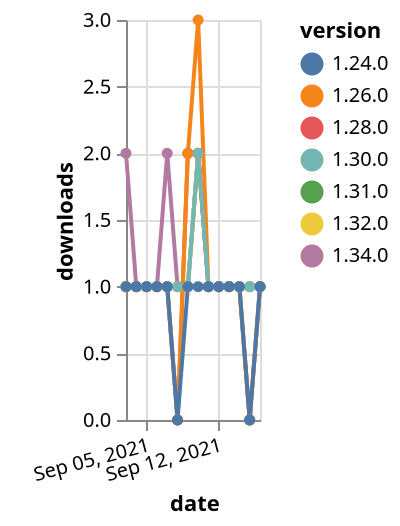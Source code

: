 {"$schema": "https://vega.github.io/schema/vega-lite/v5.json", "description": "A simple bar chart with embedded data.", "data": {"values": [{"date": "2021-09-03", "total": 135, "delta": 1, "version": "1.31.0"}, {"date": "2021-09-04", "total": 136, "delta": 1, "version": "1.31.0"}, {"date": "2021-09-05", "total": 137, "delta": 1, "version": "1.31.0"}, {"date": "2021-09-06", "total": 138, "delta": 1, "version": "1.31.0"}, {"date": "2021-09-07", "total": 139, "delta": 1, "version": "1.31.0"}, {"date": "2021-09-08", "total": 140, "delta": 1, "version": "1.31.0"}, {"date": "2021-09-09", "total": 141, "delta": 1, "version": "1.31.0"}, {"date": "2021-09-10", "total": 143, "delta": 2, "version": "1.31.0"}, {"date": "2021-09-11", "total": 144, "delta": 1, "version": "1.31.0"}, {"date": "2021-09-12", "total": 145, "delta": 1, "version": "1.31.0"}, {"date": "2021-09-13", "total": 146, "delta": 1, "version": "1.31.0"}, {"date": "2021-09-14", "total": 147, "delta": 1, "version": "1.31.0"}, {"date": "2021-09-15", "total": 148, "delta": 1, "version": "1.31.0"}, {"date": "2021-09-16", "total": 149, "delta": 1, "version": "1.31.0"}, {"date": "2021-09-03", "total": 114, "delta": 2, "version": "1.34.0"}, {"date": "2021-09-04", "total": 115, "delta": 1, "version": "1.34.0"}, {"date": "2021-09-05", "total": 116, "delta": 1, "version": "1.34.0"}, {"date": "2021-09-06", "total": 117, "delta": 1, "version": "1.34.0"}, {"date": "2021-09-07", "total": 119, "delta": 2, "version": "1.34.0"}, {"date": "2021-09-08", "total": 120, "delta": 1, "version": "1.34.0"}, {"date": "2021-09-09", "total": 121, "delta": 1, "version": "1.34.0"}, {"date": "2021-09-10", "total": 123, "delta": 2, "version": "1.34.0"}, {"date": "2021-09-11", "total": 124, "delta": 1, "version": "1.34.0"}, {"date": "2021-09-12", "total": 125, "delta": 1, "version": "1.34.0"}, {"date": "2021-09-13", "total": 126, "delta": 1, "version": "1.34.0"}, {"date": "2021-09-14", "total": 127, "delta": 1, "version": "1.34.0"}, {"date": "2021-09-15", "total": 128, "delta": 1, "version": "1.34.0"}, {"date": "2021-09-16", "total": 129, "delta": 1, "version": "1.34.0"}, {"date": "2021-09-03", "total": 168, "delta": 1, "version": "1.32.0"}, {"date": "2021-09-04", "total": 169, "delta": 1, "version": "1.32.0"}, {"date": "2021-09-05", "total": 170, "delta": 1, "version": "1.32.0"}, {"date": "2021-09-06", "total": 171, "delta": 1, "version": "1.32.0"}, {"date": "2021-09-07", "total": 172, "delta": 1, "version": "1.32.0"}, {"date": "2021-09-08", "total": 173, "delta": 1, "version": "1.32.0"}, {"date": "2021-09-09", "total": 174, "delta": 1, "version": "1.32.0"}, {"date": "2021-09-10", "total": 176, "delta": 2, "version": "1.32.0"}, {"date": "2021-09-11", "total": 177, "delta": 1, "version": "1.32.0"}, {"date": "2021-09-12", "total": 178, "delta": 1, "version": "1.32.0"}, {"date": "2021-09-13", "total": 179, "delta": 1, "version": "1.32.0"}, {"date": "2021-09-14", "total": 180, "delta": 1, "version": "1.32.0"}, {"date": "2021-09-15", "total": 181, "delta": 1, "version": "1.32.0"}, {"date": "2021-09-16", "total": 182, "delta": 1, "version": "1.32.0"}, {"date": "2021-09-03", "total": 170, "delta": 1, "version": "1.28.0"}, {"date": "2021-09-04", "total": 171, "delta": 1, "version": "1.28.0"}, {"date": "2021-09-05", "total": 172, "delta": 1, "version": "1.28.0"}, {"date": "2021-09-06", "total": 173, "delta": 1, "version": "1.28.0"}, {"date": "2021-09-07", "total": 174, "delta": 1, "version": "1.28.0"}, {"date": "2021-09-08", "total": 174, "delta": 0, "version": "1.28.0"}, {"date": "2021-09-09", "total": 176, "delta": 2, "version": "1.28.0"}, {"date": "2021-09-10", "total": 178, "delta": 2, "version": "1.28.0"}, {"date": "2021-09-11", "total": 179, "delta": 1, "version": "1.28.0"}, {"date": "2021-09-12", "total": 180, "delta": 1, "version": "1.28.0"}, {"date": "2021-09-13", "total": 181, "delta": 1, "version": "1.28.0"}, {"date": "2021-09-14", "total": 182, "delta": 1, "version": "1.28.0"}, {"date": "2021-09-15", "total": 182, "delta": 0, "version": "1.28.0"}, {"date": "2021-09-16", "total": 183, "delta": 1, "version": "1.28.0"}, {"date": "2021-09-03", "total": 302, "delta": 1, "version": "1.26.0"}, {"date": "2021-09-04", "total": 303, "delta": 1, "version": "1.26.0"}, {"date": "2021-09-05", "total": 304, "delta": 1, "version": "1.26.0"}, {"date": "2021-09-06", "total": 305, "delta": 1, "version": "1.26.0"}, {"date": "2021-09-07", "total": 306, "delta": 1, "version": "1.26.0"}, {"date": "2021-09-08", "total": 306, "delta": 0, "version": "1.26.0"}, {"date": "2021-09-09", "total": 308, "delta": 2, "version": "1.26.0"}, {"date": "2021-09-10", "total": 311, "delta": 3, "version": "1.26.0"}, {"date": "2021-09-11", "total": 312, "delta": 1, "version": "1.26.0"}, {"date": "2021-09-12", "total": 313, "delta": 1, "version": "1.26.0"}, {"date": "2021-09-13", "total": 314, "delta": 1, "version": "1.26.0"}, {"date": "2021-09-14", "total": 315, "delta": 1, "version": "1.26.0"}, {"date": "2021-09-15", "total": 315, "delta": 0, "version": "1.26.0"}, {"date": "2021-09-16", "total": 316, "delta": 1, "version": "1.26.0"}, {"date": "2021-09-03", "total": 147, "delta": 1, "version": "1.30.0"}, {"date": "2021-09-04", "total": 148, "delta": 1, "version": "1.30.0"}, {"date": "2021-09-05", "total": 149, "delta": 1, "version": "1.30.0"}, {"date": "2021-09-06", "total": 150, "delta": 1, "version": "1.30.0"}, {"date": "2021-09-07", "total": 151, "delta": 1, "version": "1.30.0"}, {"date": "2021-09-08", "total": 152, "delta": 1, "version": "1.30.0"}, {"date": "2021-09-09", "total": 153, "delta": 1, "version": "1.30.0"}, {"date": "2021-09-10", "total": 155, "delta": 2, "version": "1.30.0"}, {"date": "2021-09-11", "total": 156, "delta": 1, "version": "1.30.0"}, {"date": "2021-09-12", "total": 157, "delta": 1, "version": "1.30.0"}, {"date": "2021-09-13", "total": 158, "delta": 1, "version": "1.30.0"}, {"date": "2021-09-14", "total": 159, "delta": 1, "version": "1.30.0"}, {"date": "2021-09-15", "total": 160, "delta": 1, "version": "1.30.0"}, {"date": "2021-09-16", "total": 161, "delta": 1, "version": "1.30.0"}, {"date": "2021-09-03", "total": 213, "delta": 1, "version": "1.24.0"}, {"date": "2021-09-04", "total": 214, "delta": 1, "version": "1.24.0"}, {"date": "2021-09-05", "total": 215, "delta": 1, "version": "1.24.0"}, {"date": "2021-09-06", "total": 216, "delta": 1, "version": "1.24.0"}, {"date": "2021-09-07", "total": 217, "delta": 1, "version": "1.24.0"}, {"date": "2021-09-08", "total": 217, "delta": 0, "version": "1.24.0"}, {"date": "2021-09-09", "total": 218, "delta": 1, "version": "1.24.0"}, {"date": "2021-09-10", "total": 219, "delta": 1, "version": "1.24.0"}, {"date": "2021-09-11", "total": 220, "delta": 1, "version": "1.24.0"}, {"date": "2021-09-12", "total": 221, "delta": 1, "version": "1.24.0"}, {"date": "2021-09-13", "total": 222, "delta": 1, "version": "1.24.0"}, {"date": "2021-09-14", "total": 223, "delta": 1, "version": "1.24.0"}, {"date": "2021-09-15", "total": 223, "delta": 0, "version": "1.24.0"}, {"date": "2021-09-16", "total": 224, "delta": 1, "version": "1.24.0"}]}, "width": "container", "mark": {"type": "line", "point": {"filled": true}}, "encoding": {"x": {"field": "date", "type": "temporal", "timeUnit": "yearmonthdate", "title": "date", "axis": {"labelAngle": -15}}, "y": {"field": "delta", "type": "quantitative", "title": "downloads"}, "color": {"field": "version", "type": "nominal"}, "tooltip": {"field": "delta"}}}